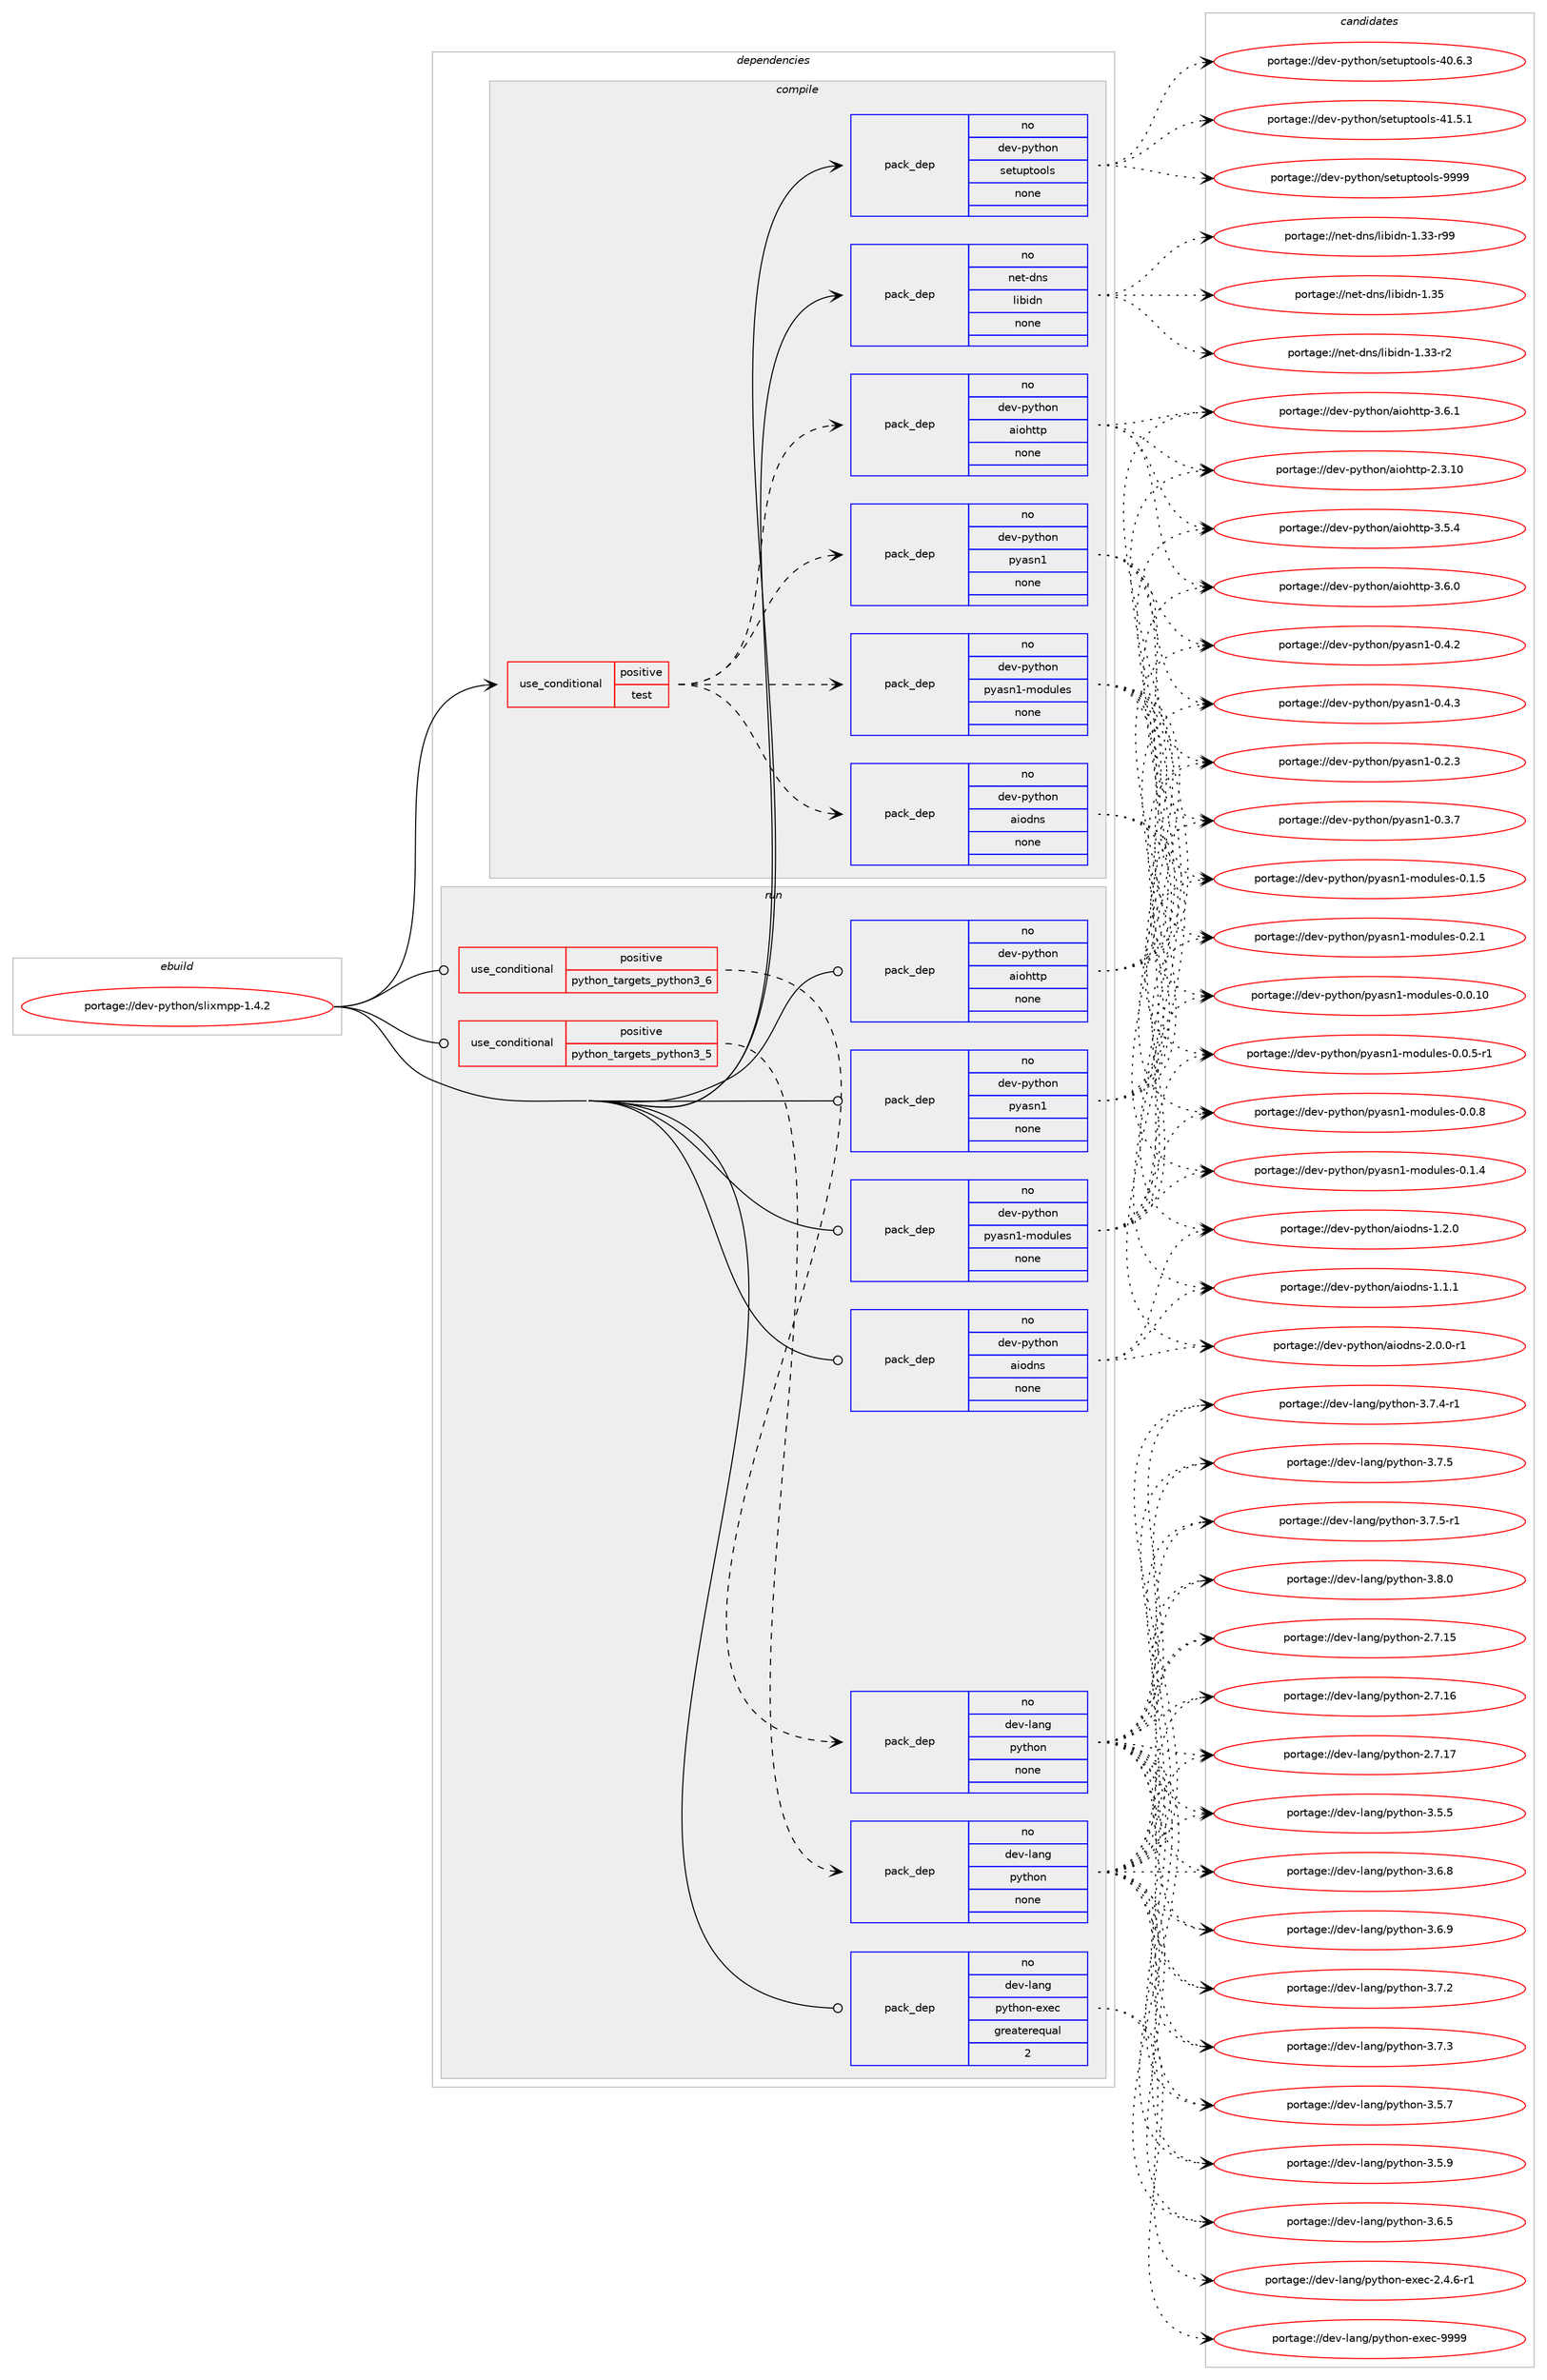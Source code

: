 digraph prolog {

# *************
# Graph options
# *************

newrank=true;
concentrate=true;
compound=true;
graph [rankdir=LR,fontname=Helvetica,fontsize=10,ranksep=1.5];#, ranksep=2.5, nodesep=0.2];
edge  [arrowhead=vee];
node  [fontname=Helvetica,fontsize=10];

# **********
# The ebuild
# **********

subgraph cluster_leftcol {
color=gray;
rank=same;
label=<<i>ebuild</i>>;
id [label="portage://dev-python/slixmpp-1.4.2", color=red, width=4, href="../dev-python/slixmpp-1.4.2.svg"];
}

# ****************
# The dependencies
# ****************

subgraph cluster_midcol {
color=gray;
label=<<i>dependencies</i>>;
subgraph cluster_compile {
fillcolor="#eeeeee";
style=filled;
label=<<i>compile</i>>;
subgraph cond38754 {
dependency172487 [label=<<TABLE BORDER="0" CELLBORDER="1" CELLSPACING="0" CELLPADDING="4"><TR><TD ROWSPAN="3" CELLPADDING="10">use_conditional</TD></TR><TR><TD>positive</TD></TR><TR><TD>test</TD></TR></TABLE>>, shape=none, color=red];
subgraph pack130332 {
dependency172488 [label=<<TABLE BORDER="0" CELLBORDER="1" CELLSPACING="0" CELLPADDING="4" WIDTH="220"><TR><TD ROWSPAN="6" CELLPADDING="30">pack_dep</TD></TR><TR><TD WIDTH="110">no</TD></TR><TR><TD>dev-python</TD></TR><TR><TD>aiodns</TD></TR><TR><TD>none</TD></TR><TR><TD></TD></TR></TABLE>>, shape=none, color=blue];
}
dependency172487:e -> dependency172488:w [weight=20,style="dashed",arrowhead="vee"];
subgraph pack130333 {
dependency172489 [label=<<TABLE BORDER="0" CELLBORDER="1" CELLSPACING="0" CELLPADDING="4" WIDTH="220"><TR><TD ROWSPAN="6" CELLPADDING="30">pack_dep</TD></TR><TR><TD WIDTH="110">no</TD></TR><TR><TD>dev-python</TD></TR><TR><TD>aiohttp</TD></TR><TR><TD>none</TD></TR><TR><TD></TD></TR></TABLE>>, shape=none, color=blue];
}
dependency172487:e -> dependency172489:w [weight=20,style="dashed",arrowhead="vee"];
subgraph pack130334 {
dependency172490 [label=<<TABLE BORDER="0" CELLBORDER="1" CELLSPACING="0" CELLPADDING="4" WIDTH="220"><TR><TD ROWSPAN="6" CELLPADDING="30">pack_dep</TD></TR><TR><TD WIDTH="110">no</TD></TR><TR><TD>dev-python</TD></TR><TR><TD>pyasn1-modules</TD></TR><TR><TD>none</TD></TR><TR><TD></TD></TR></TABLE>>, shape=none, color=blue];
}
dependency172487:e -> dependency172490:w [weight=20,style="dashed",arrowhead="vee"];
subgraph pack130335 {
dependency172491 [label=<<TABLE BORDER="0" CELLBORDER="1" CELLSPACING="0" CELLPADDING="4" WIDTH="220"><TR><TD ROWSPAN="6" CELLPADDING="30">pack_dep</TD></TR><TR><TD WIDTH="110">no</TD></TR><TR><TD>dev-python</TD></TR><TR><TD>pyasn1</TD></TR><TR><TD>none</TD></TR><TR><TD></TD></TR></TABLE>>, shape=none, color=blue];
}
dependency172487:e -> dependency172491:w [weight=20,style="dashed",arrowhead="vee"];
}
id:e -> dependency172487:w [weight=20,style="solid",arrowhead="vee"];
subgraph pack130336 {
dependency172492 [label=<<TABLE BORDER="0" CELLBORDER="1" CELLSPACING="0" CELLPADDING="4" WIDTH="220"><TR><TD ROWSPAN="6" CELLPADDING="30">pack_dep</TD></TR><TR><TD WIDTH="110">no</TD></TR><TR><TD>dev-python</TD></TR><TR><TD>setuptools</TD></TR><TR><TD>none</TD></TR><TR><TD></TD></TR></TABLE>>, shape=none, color=blue];
}
id:e -> dependency172492:w [weight=20,style="solid",arrowhead="vee"];
subgraph pack130337 {
dependency172493 [label=<<TABLE BORDER="0" CELLBORDER="1" CELLSPACING="0" CELLPADDING="4" WIDTH="220"><TR><TD ROWSPAN="6" CELLPADDING="30">pack_dep</TD></TR><TR><TD WIDTH="110">no</TD></TR><TR><TD>net-dns</TD></TR><TR><TD>libidn</TD></TR><TR><TD>none</TD></TR><TR><TD></TD></TR></TABLE>>, shape=none, color=blue];
}
id:e -> dependency172493:w [weight=20,style="solid",arrowhead="vee"];
}
subgraph cluster_compileandrun {
fillcolor="#eeeeee";
style=filled;
label=<<i>compile and run</i>>;
}
subgraph cluster_run {
fillcolor="#eeeeee";
style=filled;
label=<<i>run</i>>;
subgraph cond38755 {
dependency172494 [label=<<TABLE BORDER="0" CELLBORDER="1" CELLSPACING="0" CELLPADDING="4"><TR><TD ROWSPAN="3" CELLPADDING="10">use_conditional</TD></TR><TR><TD>positive</TD></TR><TR><TD>python_targets_python3_5</TD></TR></TABLE>>, shape=none, color=red];
subgraph pack130338 {
dependency172495 [label=<<TABLE BORDER="0" CELLBORDER="1" CELLSPACING="0" CELLPADDING="4" WIDTH="220"><TR><TD ROWSPAN="6" CELLPADDING="30">pack_dep</TD></TR><TR><TD WIDTH="110">no</TD></TR><TR><TD>dev-lang</TD></TR><TR><TD>python</TD></TR><TR><TD>none</TD></TR><TR><TD></TD></TR></TABLE>>, shape=none, color=blue];
}
dependency172494:e -> dependency172495:w [weight=20,style="dashed",arrowhead="vee"];
}
id:e -> dependency172494:w [weight=20,style="solid",arrowhead="odot"];
subgraph cond38756 {
dependency172496 [label=<<TABLE BORDER="0" CELLBORDER="1" CELLSPACING="0" CELLPADDING="4"><TR><TD ROWSPAN="3" CELLPADDING="10">use_conditional</TD></TR><TR><TD>positive</TD></TR><TR><TD>python_targets_python3_6</TD></TR></TABLE>>, shape=none, color=red];
subgraph pack130339 {
dependency172497 [label=<<TABLE BORDER="0" CELLBORDER="1" CELLSPACING="0" CELLPADDING="4" WIDTH="220"><TR><TD ROWSPAN="6" CELLPADDING="30">pack_dep</TD></TR><TR><TD WIDTH="110">no</TD></TR><TR><TD>dev-lang</TD></TR><TR><TD>python</TD></TR><TR><TD>none</TD></TR><TR><TD></TD></TR></TABLE>>, shape=none, color=blue];
}
dependency172496:e -> dependency172497:w [weight=20,style="dashed",arrowhead="vee"];
}
id:e -> dependency172496:w [weight=20,style="solid",arrowhead="odot"];
subgraph pack130340 {
dependency172498 [label=<<TABLE BORDER="0" CELLBORDER="1" CELLSPACING="0" CELLPADDING="4" WIDTH="220"><TR><TD ROWSPAN="6" CELLPADDING="30">pack_dep</TD></TR><TR><TD WIDTH="110">no</TD></TR><TR><TD>dev-lang</TD></TR><TR><TD>python-exec</TD></TR><TR><TD>greaterequal</TD></TR><TR><TD>2</TD></TR></TABLE>>, shape=none, color=blue];
}
id:e -> dependency172498:w [weight=20,style="solid",arrowhead="odot"];
subgraph pack130341 {
dependency172499 [label=<<TABLE BORDER="0" CELLBORDER="1" CELLSPACING="0" CELLPADDING="4" WIDTH="220"><TR><TD ROWSPAN="6" CELLPADDING="30">pack_dep</TD></TR><TR><TD WIDTH="110">no</TD></TR><TR><TD>dev-python</TD></TR><TR><TD>aiodns</TD></TR><TR><TD>none</TD></TR><TR><TD></TD></TR></TABLE>>, shape=none, color=blue];
}
id:e -> dependency172499:w [weight=20,style="solid",arrowhead="odot"];
subgraph pack130342 {
dependency172500 [label=<<TABLE BORDER="0" CELLBORDER="1" CELLSPACING="0" CELLPADDING="4" WIDTH="220"><TR><TD ROWSPAN="6" CELLPADDING="30">pack_dep</TD></TR><TR><TD WIDTH="110">no</TD></TR><TR><TD>dev-python</TD></TR><TR><TD>aiohttp</TD></TR><TR><TD>none</TD></TR><TR><TD></TD></TR></TABLE>>, shape=none, color=blue];
}
id:e -> dependency172500:w [weight=20,style="solid",arrowhead="odot"];
subgraph pack130343 {
dependency172501 [label=<<TABLE BORDER="0" CELLBORDER="1" CELLSPACING="0" CELLPADDING="4" WIDTH="220"><TR><TD ROWSPAN="6" CELLPADDING="30">pack_dep</TD></TR><TR><TD WIDTH="110">no</TD></TR><TR><TD>dev-python</TD></TR><TR><TD>pyasn1</TD></TR><TR><TD>none</TD></TR><TR><TD></TD></TR></TABLE>>, shape=none, color=blue];
}
id:e -> dependency172501:w [weight=20,style="solid",arrowhead="odot"];
subgraph pack130344 {
dependency172502 [label=<<TABLE BORDER="0" CELLBORDER="1" CELLSPACING="0" CELLPADDING="4" WIDTH="220"><TR><TD ROWSPAN="6" CELLPADDING="30">pack_dep</TD></TR><TR><TD WIDTH="110">no</TD></TR><TR><TD>dev-python</TD></TR><TR><TD>pyasn1-modules</TD></TR><TR><TD>none</TD></TR><TR><TD></TD></TR></TABLE>>, shape=none, color=blue];
}
id:e -> dependency172502:w [weight=20,style="solid",arrowhead="odot"];
}
}

# **************
# The candidates
# **************

subgraph cluster_choices {
rank=same;
color=gray;
label=<<i>candidates</i>>;

subgraph choice130332 {
color=black;
nodesep=1;
choiceportage100101118451121211161041111104797105111100110115454946494649 [label="portage://dev-python/aiodns-1.1.1", color=red, width=4,href="../dev-python/aiodns-1.1.1.svg"];
choiceportage100101118451121211161041111104797105111100110115454946504648 [label="portage://dev-python/aiodns-1.2.0", color=red, width=4,href="../dev-python/aiodns-1.2.0.svg"];
choiceportage1001011184511212111610411111047971051111001101154550464846484511449 [label="portage://dev-python/aiodns-2.0.0-r1", color=red, width=4,href="../dev-python/aiodns-2.0.0-r1.svg"];
dependency172488:e -> choiceportage100101118451121211161041111104797105111100110115454946494649:w [style=dotted,weight="100"];
dependency172488:e -> choiceportage100101118451121211161041111104797105111100110115454946504648:w [style=dotted,weight="100"];
dependency172488:e -> choiceportage1001011184511212111610411111047971051111001101154550464846484511449:w [style=dotted,weight="100"];
}
subgraph choice130333 {
color=black;
nodesep=1;
choiceportage10010111845112121116104111110479710511110411611611245504651464948 [label="portage://dev-python/aiohttp-2.3.10", color=red, width=4,href="../dev-python/aiohttp-2.3.10.svg"];
choiceportage100101118451121211161041111104797105111104116116112455146534652 [label="portage://dev-python/aiohttp-3.5.4", color=red, width=4,href="../dev-python/aiohttp-3.5.4.svg"];
choiceportage100101118451121211161041111104797105111104116116112455146544648 [label="portage://dev-python/aiohttp-3.6.0", color=red, width=4,href="../dev-python/aiohttp-3.6.0.svg"];
choiceportage100101118451121211161041111104797105111104116116112455146544649 [label="portage://dev-python/aiohttp-3.6.1", color=red, width=4,href="../dev-python/aiohttp-3.6.1.svg"];
dependency172489:e -> choiceportage10010111845112121116104111110479710511110411611611245504651464948:w [style=dotted,weight="100"];
dependency172489:e -> choiceportage100101118451121211161041111104797105111104116116112455146534652:w [style=dotted,weight="100"];
dependency172489:e -> choiceportage100101118451121211161041111104797105111104116116112455146544648:w [style=dotted,weight="100"];
dependency172489:e -> choiceportage100101118451121211161041111104797105111104116116112455146544649:w [style=dotted,weight="100"];
}
subgraph choice130334 {
color=black;
nodesep=1;
choiceportage100101118451121211161041111104711212197115110494510911110011710810111545484648464948 [label="portage://dev-python/pyasn1-modules-0.0.10", color=red, width=4,href="../dev-python/pyasn1-modules-0.0.10.svg"];
choiceportage10010111845112121116104111110471121219711511049451091111001171081011154548464846534511449 [label="portage://dev-python/pyasn1-modules-0.0.5-r1", color=red, width=4,href="../dev-python/pyasn1-modules-0.0.5-r1.svg"];
choiceportage1001011184511212111610411111047112121971151104945109111100117108101115454846484656 [label="portage://dev-python/pyasn1-modules-0.0.8", color=red, width=4,href="../dev-python/pyasn1-modules-0.0.8.svg"];
choiceportage1001011184511212111610411111047112121971151104945109111100117108101115454846494652 [label="portage://dev-python/pyasn1-modules-0.1.4", color=red, width=4,href="../dev-python/pyasn1-modules-0.1.4.svg"];
choiceportage1001011184511212111610411111047112121971151104945109111100117108101115454846494653 [label="portage://dev-python/pyasn1-modules-0.1.5", color=red, width=4,href="../dev-python/pyasn1-modules-0.1.5.svg"];
choiceportage1001011184511212111610411111047112121971151104945109111100117108101115454846504649 [label="portage://dev-python/pyasn1-modules-0.2.1", color=red, width=4,href="../dev-python/pyasn1-modules-0.2.1.svg"];
dependency172490:e -> choiceportage100101118451121211161041111104711212197115110494510911110011710810111545484648464948:w [style=dotted,weight="100"];
dependency172490:e -> choiceportage10010111845112121116104111110471121219711511049451091111001171081011154548464846534511449:w [style=dotted,weight="100"];
dependency172490:e -> choiceportage1001011184511212111610411111047112121971151104945109111100117108101115454846484656:w [style=dotted,weight="100"];
dependency172490:e -> choiceportage1001011184511212111610411111047112121971151104945109111100117108101115454846494652:w [style=dotted,weight="100"];
dependency172490:e -> choiceportage1001011184511212111610411111047112121971151104945109111100117108101115454846494653:w [style=dotted,weight="100"];
dependency172490:e -> choiceportage1001011184511212111610411111047112121971151104945109111100117108101115454846504649:w [style=dotted,weight="100"];
}
subgraph choice130335 {
color=black;
nodesep=1;
choiceportage10010111845112121116104111110471121219711511049454846504651 [label="portage://dev-python/pyasn1-0.2.3", color=red, width=4,href="../dev-python/pyasn1-0.2.3.svg"];
choiceportage10010111845112121116104111110471121219711511049454846514655 [label="portage://dev-python/pyasn1-0.3.7", color=red, width=4,href="../dev-python/pyasn1-0.3.7.svg"];
choiceportage10010111845112121116104111110471121219711511049454846524650 [label="portage://dev-python/pyasn1-0.4.2", color=red, width=4,href="../dev-python/pyasn1-0.4.2.svg"];
choiceportage10010111845112121116104111110471121219711511049454846524651 [label="portage://dev-python/pyasn1-0.4.3", color=red, width=4,href="../dev-python/pyasn1-0.4.3.svg"];
dependency172491:e -> choiceportage10010111845112121116104111110471121219711511049454846504651:w [style=dotted,weight="100"];
dependency172491:e -> choiceportage10010111845112121116104111110471121219711511049454846514655:w [style=dotted,weight="100"];
dependency172491:e -> choiceportage10010111845112121116104111110471121219711511049454846524650:w [style=dotted,weight="100"];
dependency172491:e -> choiceportage10010111845112121116104111110471121219711511049454846524651:w [style=dotted,weight="100"];
}
subgraph choice130336 {
color=black;
nodesep=1;
choiceportage100101118451121211161041111104711510111611711211611111110811545524846544651 [label="portage://dev-python/setuptools-40.6.3", color=red, width=4,href="../dev-python/setuptools-40.6.3.svg"];
choiceportage100101118451121211161041111104711510111611711211611111110811545524946534649 [label="portage://dev-python/setuptools-41.5.1", color=red, width=4,href="../dev-python/setuptools-41.5.1.svg"];
choiceportage10010111845112121116104111110471151011161171121161111111081154557575757 [label="portage://dev-python/setuptools-9999", color=red, width=4,href="../dev-python/setuptools-9999.svg"];
dependency172492:e -> choiceportage100101118451121211161041111104711510111611711211611111110811545524846544651:w [style=dotted,weight="100"];
dependency172492:e -> choiceportage100101118451121211161041111104711510111611711211611111110811545524946534649:w [style=dotted,weight="100"];
dependency172492:e -> choiceportage10010111845112121116104111110471151011161171121161111111081154557575757:w [style=dotted,weight="100"];
}
subgraph choice130337 {
color=black;
nodesep=1;
choiceportage11010111645100110115471081059810510011045494651514511450 [label="portage://net-dns/libidn-1.33-r2", color=red, width=4,href="../net-dns/libidn-1.33-r2.svg"];
choiceportage1101011164510011011547108105981051001104549465151451145757 [label="portage://net-dns/libidn-1.33-r99", color=red, width=4,href="../net-dns/libidn-1.33-r99.svg"];
choiceportage1101011164510011011547108105981051001104549465153 [label="portage://net-dns/libidn-1.35", color=red, width=4,href="../net-dns/libidn-1.35.svg"];
dependency172493:e -> choiceportage11010111645100110115471081059810510011045494651514511450:w [style=dotted,weight="100"];
dependency172493:e -> choiceportage1101011164510011011547108105981051001104549465151451145757:w [style=dotted,weight="100"];
dependency172493:e -> choiceportage1101011164510011011547108105981051001104549465153:w [style=dotted,weight="100"];
}
subgraph choice130338 {
color=black;
nodesep=1;
choiceportage10010111845108971101034711212111610411111045504655464953 [label="portage://dev-lang/python-2.7.15", color=red, width=4,href="../dev-lang/python-2.7.15.svg"];
choiceportage10010111845108971101034711212111610411111045504655464954 [label="portage://dev-lang/python-2.7.16", color=red, width=4,href="../dev-lang/python-2.7.16.svg"];
choiceportage10010111845108971101034711212111610411111045504655464955 [label="portage://dev-lang/python-2.7.17", color=red, width=4,href="../dev-lang/python-2.7.17.svg"];
choiceportage100101118451089711010347112121116104111110455146534653 [label="portage://dev-lang/python-3.5.5", color=red, width=4,href="../dev-lang/python-3.5.5.svg"];
choiceportage100101118451089711010347112121116104111110455146534655 [label="portage://dev-lang/python-3.5.7", color=red, width=4,href="../dev-lang/python-3.5.7.svg"];
choiceportage100101118451089711010347112121116104111110455146534657 [label="portage://dev-lang/python-3.5.9", color=red, width=4,href="../dev-lang/python-3.5.9.svg"];
choiceportage100101118451089711010347112121116104111110455146544653 [label="portage://dev-lang/python-3.6.5", color=red, width=4,href="../dev-lang/python-3.6.5.svg"];
choiceportage100101118451089711010347112121116104111110455146544656 [label="portage://dev-lang/python-3.6.8", color=red, width=4,href="../dev-lang/python-3.6.8.svg"];
choiceportage100101118451089711010347112121116104111110455146544657 [label="portage://dev-lang/python-3.6.9", color=red, width=4,href="../dev-lang/python-3.6.9.svg"];
choiceportage100101118451089711010347112121116104111110455146554650 [label="portage://dev-lang/python-3.7.2", color=red, width=4,href="../dev-lang/python-3.7.2.svg"];
choiceportage100101118451089711010347112121116104111110455146554651 [label="portage://dev-lang/python-3.7.3", color=red, width=4,href="../dev-lang/python-3.7.3.svg"];
choiceportage1001011184510897110103471121211161041111104551465546524511449 [label="portage://dev-lang/python-3.7.4-r1", color=red, width=4,href="../dev-lang/python-3.7.4-r1.svg"];
choiceportage100101118451089711010347112121116104111110455146554653 [label="portage://dev-lang/python-3.7.5", color=red, width=4,href="../dev-lang/python-3.7.5.svg"];
choiceportage1001011184510897110103471121211161041111104551465546534511449 [label="portage://dev-lang/python-3.7.5-r1", color=red, width=4,href="../dev-lang/python-3.7.5-r1.svg"];
choiceportage100101118451089711010347112121116104111110455146564648 [label="portage://dev-lang/python-3.8.0", color=red, width=4,href="../dev-lang/python-3.8.0.svg"];
dependency172495:e -> choiceportage10010111845108971101034711212111610411111045504655464953:w [style=dotted,weight="100"];
dependency172495:e -> choiceportage10010111845108971101034711212111610411111045504655464954:w [style=dotted,weight="100"];
dependency172495:e -> choiceportage10010111845108971101034711212111610411111045504655464955:w [style=dotted,weight="100"];
dependency172495:e -> choiceportage100101118451089711010347112121116104111110455146534653:w [style=dotted,weight="100"];
dependency172495:e -> choiceportage100101118451089711010347112121116104111110455146534655:w [style=dotted,weight="100"];
dependency172495:e -> choiceportage100101118451089711010347112121116104111110455146534657:w [style=dotted,weight="100"];
dependency172495:e -> choiceportage100101118451089711010347112121116104111110455146544653:w [style=dotted,weight="100"];
dependency172495:e -> choiceportage100101118451089711010347112121116104111110455146544656:w [style=dotted,weight="100"];
dependency172495:e -> choiceportage100101118451089711010347112121116104111110455146544657:w [style=dotted,weight="100"];
dependency172495:e -> choiceportage100101118451089711010347112121116104111110455146554650:w [style=dotted,weight="100"];
dependency172495:e -> choiceportage100101118451089711010347112121116104111110455146554651:w [style=dotted,weight="100"];
dependency172495:e -> choiceportage1001011184510897110103471121211161041111104551465546524511449:w [style=dotted,weight="100"];
dependency172495:e -> choiceportage100101118451089711010347112121116104111110455146554653:w [style=dotted,weight="100"];
dependency172495:e -> choiceportage1001011184510897110103471121211161041111104551465546534511449:w [style=dotted,weight="100"];
dependency172495:e -> choiceportage100101118451089711010347112121116104111110455146564648:w [style=dotted,weight="100"];
}
subgraph choice130339 {
color=black;
nodesep=1;
choiceportage10010111845108971101034711212111610411111045504655464953 [label="portage://dev-lang/python-2.7.15", color=red, width=4,href="../dev-lang/python-2.7.15.svg"];
choiceportage10010111845108971101034711212111610411111045504655464954 [label="portage://dev-lang/python-2.7.16", color=red, width=4,href="../dev-lang/python-2.7.16.svg"];
choiceportage10010111845108971101034711212111610411111045504655464955 [label="portage://dev-lang/python-2.7.17", color=red, width=4,href="../dev-lang/python-2.7.17.svg"];
choiceportage100101118451089711010347112121116104111110455146534653 [label="portage://dev-lang/python-3.5.5", color=red, width=4,href="../dev-lang/python-3.5.5.svg"];
choiceportage100101118451089711010347112121116104111110455146534655 [label="portage://dev-lang/python-3.5.7", color=red, width=4,href="../dev-lang/python-3.5.7.svg"];
choiceportage100101118451089711010347112121116104111110455146534657 [label="portage://dev-lang/python-3.5.9", color=red, width=4,href="../dev-lang/python-3.5.9.svg"];
choiceportage100101118451089711010347112121116104111110455146544653 [label="portage://dev-lang/python-3.6.5", color=red, width=4,href="../dev-lang/python-3.6.5.svg"];
choiceportage100101118451089711010347112121116104111110455146544656 [label="portage://dev-lang/python-3.6.8", color=red, width=4,href="../dev-lang/python-3.6.8.svg"];
choiceportage100101118451089711010347112121116104111110455146544657 [label="portage://dev-lang/python-3.6.9", color=red, width=4,href="../dev-lang/python-3.6.9.svg"];
choiceportage100101118451089711010347112121116104111110455146554650 [label="portage://dev-lang/python-3.7.2", color=red, width=4,href="../dev-lang/python-3.7.2.svg"];
choiceportage100101118451089711010347112121116104111110455146554651 [label="portage://dev-lang/python-3.7.3", color=red, width=4,href="../dev-lang/python-3.7.3.svg"];
choiceportage1001011184510897110103471121211161041111104551465546524511449 [label="portage://dev-lang/python-3.7.4-r1", color=red, width=4,href="../dev-lang/python-3.7.4-r1.svg"];
choiceportage100101118451089711010347112121116104111110455146554653 [label="portage://dev-lang/python-3.7.5", color=red, width=4,href="../dev-lang/python-3.7.5.svg"];
choiceportage1001011184510897110103471121211161041111104551465546534511449 [label="portage://dev-lang/python-3.7.5-r1", color=red, width=4,href="../dev-lang/python-3.7.5-r1.svg"];
choiceportage100101118451089711010347112121116104111110455146564648 [label="portage://dev-lang/python-3.8.0", color=red, width=4,href="../dev-lang/python-3.8.0.svg"];
dependency172497:e -> choiceportage10010111845108971101034711212111610411111045504655464953:w [style=dotted,weight="100"];
dependency172497:e -> choiceportage10010111845108971101034711212111610411111045504655464954:w [style=dotted,weight="100"];
dependency172497:e -> choiceportage10010111845108971101034711212111610411111045504655464955:w [style=dotted,weight="100"];
dependency172497:e -> choiceportage100101118451089711010347112121116104111110455146534653:w [style=dotted,weight="100"];
dependency172497:e -> choiceportage100101118451089711010347112121116104111110455146534655:w [style=dotted,weight="100"];
dependency172497:e -> choiceportage100101118451089711010347112121116104111110455146534657:w [style=dotted,weight="100"];
dependency172497:e -> choiceportage100101118451089711010347112121116104111110455146544653:w [style=dotted,weight="100"];
dependency172497:e -> choiceportage100101118451089711010347112121116104111110455146544656:w [style=dotted,weight="100"];
dependency172497:e -> choiceportage100101118451089711010347112121116104111110455146544657:w [style=dotted,weight="100"];
dependency172497:e -> choiceportage100101118451089711010347112121116104111110455146554650:w [style=dotted,weight="100"];
dependency172497:e -> choiceportage100101118451089711010347112121116104111110455146554651:w [style=dotted,weight="100"];
dependency172497:e -> choiceportage1001011184510897110103471121211161041111104551465546524511449:w [style=dotted,weight="100"];
dependency172497:e -> choiceportage100101118451089711010347112121116104111110455146554653:w [style=dotted,weight="100"];
dependency172497:e -> choiceportage1001011184510897110103471121211161041111104551465546534511449:w [style=dotted,weight="100"];
dependency172497:e -> choiceportage100101118451089711010347112121116104111110455146564648:w [style=dotted,weight="100"];
}
subgraph choice130340 {
color=black;
nodesep=1;
choiceportage10010111845108971101034711212111610411111045101120101994550465246544511449 [label="portage://dev-lang/python-exec-2.4.6-r1", color=red, width=4,href="../dev-lang/python-exec-2.4.6-r1.svg"];
choiceportage10010111845108971101034711212111610411111045101120101994557575757 [label="portage://dev-lang/python-exec-9999", color=red, width=4,href="../dev-lang/python-exec-9999.svg"];
dependency172498:e -> choiceportage10010111845108971101034711212111610411111045101120101994550465246544511449:w [style=dotted,weight="100"];
dependency172498:e -> choiceportage10010111845108971101034711212111610411111045101120101994557575757:w [style=dotted,weight="100"];
}
subgraph choice130341 {
color=black;
nodesep=1;
choiceportage100101118451121211161041111104797105111100110115454946494649 [label="portage://dev-python/aiodns-1.1.1", color=red, width=4,href="../dev-python/aiodns-1.1.1.svg"];
choiceportage100101118451121211161041111104797105111100110115454946504648 [label="portage://dev-python/aiodns-1.2.0", color=red, width=4,href="../dev-python/aiodns-1.2.0.svg"];
choiceportage1001011184511212111610411111047971051111001101154550464846484511449 [label="portage://dev-python/aiodns-2.0.0-r1", color=red, width=4,href="../dev-python/aiodns-2.0.0-r1.svg"];
dependency172499:e -> choiceportage100101118451121211161041111104797105111100110115454946494649:w [style=dotted,weight="100"];
dependency172499:e -> choiceportage100101118451121211161041111104797105111100110115454946504648:w [style=dotted,weight="100"];
dependency172499:e -> choiceportage1001011184511212111610411111047971051111001101154550464846484511449:w [style=dotted,weight="100"];
}
subgraph choice130342 {
color=black;
nodesep=1;
choiceportage10010111845112121116104111110479710511110411611611245504651464948 [label="portage://dev-python/aiohttp-2.3.10", color=red, width=4,href="../dev-python/aiohttp-2.3.10.svg"];
choiceportage100101118451121211161041111104797105111104116116112455146534652 [label="portage://dev-python/aiohttp-3.5.4", color=red, width=4,href="../dev-python/aiohttp-3.5.4.svg"];
choiceportage100101118451121211161041111104797105111104116116112455146544648 [label="portage://dev-python/aiohttp-3.6.0", color=red, width=4,href="../dev-python/aiohttp-3.6.0.svg"];
choiceportage100101118451121211161041111104797105111104116116112455146544649 [label="portage://dev-python/aiohttp-3.6.1", color=red, width=4,href="../dev-python/aiohttp-3.6.1.svg"];
dependency172500:e -> choiceportage10010111845112121116104111110479710511110411611611245504651464948:w [style=dotted,weight="100"];
dependency172500:e -> choiceportage100101118451121211161041111104797105111104116116112455146534652:w [style=dotted,weight="100"];
dependency172500:e -> choiceportage100101118451121211161041111104797105111104116116112455146544648:w [style=dotted,weight="100"];
dependency172500:e -> choiceportage100101118451121211161041111104797105111104116116112455146544649:w [style=dotted,weight="100"];
}
subgraph choice130343 {
color=black;
nodesep=1;
choiceportage10010111845112121116104111110471121219711511049454846504651 [label="portage://dev-python/pyasn1-0.2.3", color=red, width=4,href="../dev-python/pyasn1-0.2.3.svg"];
choiceportage10010111845112121116104111110471121219711511049454846514655 [label="portage://dev-python/pyasn1-0.3.7", color=red, width=4,href="../dev-python/pyasn1-0.3.7.svg"];
choiceportage10010111845112121116104111110471121219711511049454846524650 [label="portage://dev-python/pyasn1-0.4.2", color=red, width=4,href="../dev-python/pyasn1-0.4.2.svg"];
choiceportage10010111845112121116104111110471121219711511049454846524651 [label="portage://dev-python/pyasn1-0.4.3", color=red, width=4,href="../dev-python/pyasn1-0.4.3.svg"];
dependency172501:e -> choiceportage10010111845112121116104111110471121219711511049454846504651:w [style=dotted,weight="100"];
dependency172501:e -> choiceportage10010111845112121116104111110471121219711511049454846514655:w [style=dotted,weight="100"];
dependency172501:e -> choiceportage10010111845112121116104111110471121219711511049454846524650:w [style=dotted,weight="100"];
dependency172501:e -> choiceportage10010111845112121116104111110471121219711511049454846524651:w [style=dotted,weight="100"];
}
subgraph choice130344 {
color=black;
nodesep=1;
choiceportage100101118451121211161041111104711212197115110494510911110011710810111545484648464948 [label="portage://dev-python/pyasn1-modules-0.0.10", color=red, width=4,href="../dev-python/pyasn1-modules-0.0.10.svg"];
choiceportage10010111845112121116104111110471121219711511049451091111001171081011154548464846534511449 [label="portage://dev-python/pyasn1-modules-0.0.5-r1", color=red, width=4,href="../dev-python/pyasn1-modules-0.0.5-r1.svg"];
choiceportage1001011184511212111610411111047112121971151104945109111100117108101115454846484656 [label="portage://dev-python/pyasn1-modules-0.0.8", color=red, width=4,href="../dev-python/pyasn1-modules-0.0.8.svg"];
choiceportage1001011184511212111610411111047112121971151104945109111100117108101115454846494652 [label="portage://dev-python/pyasn1-modules-0.1.4", color=red, width=4,href="../dev-python/pyasn1-modules-0.1.4.svg"];
choiceportage1001011184511212111610411111047112121971151104945109111100117108101115454846494653 [label="portage://dev-python/pyasn1-modules-0.1.5", color=red, width=4,href="../dev-python/pyasn1-modules-0.1.5.svg"];
choiceportage1001011184511212111610411111047112121971151104945109111100117108101115454846504649 [label="portage://dev-python/pyasn1-modules-0.2.1", color=red, width=4,href="../dev-python/pyasn1-modules-0.2.1.svg"];
dependency172502:e -> choiceportage100101118451121211161041111104711212197115110494510911110011710810111545484648464948:w [style=dotted,weight="100"];
dependency172502:e -> choiceportage10010111845112121116104111110471121219711511049451091111001171081011154548464846534511449:w [style=dotted,weight="100"];
dependency172502:e -> choiceportage1001011184511212111610411111047112121971151104945109111100117108101115454846484656:w [style=dotted,weight="100"];
dependency172502:e -> choiceportage1001011184511212111610411111047112121971151104945109111100117108101115454846494652:w [style=dotted,weight="100"];
dependency172502:e -> choiceportage1001011184511212111610411111047112121971151104945109111100117108101115454846494653:w [style=dotted,weight="100"];
dependency172502:e -> choiceportage1001011184511212111610411111047112121971151104945109111100117108101115454846504649:w [style=dotted,weight="100"];
}
}

}
